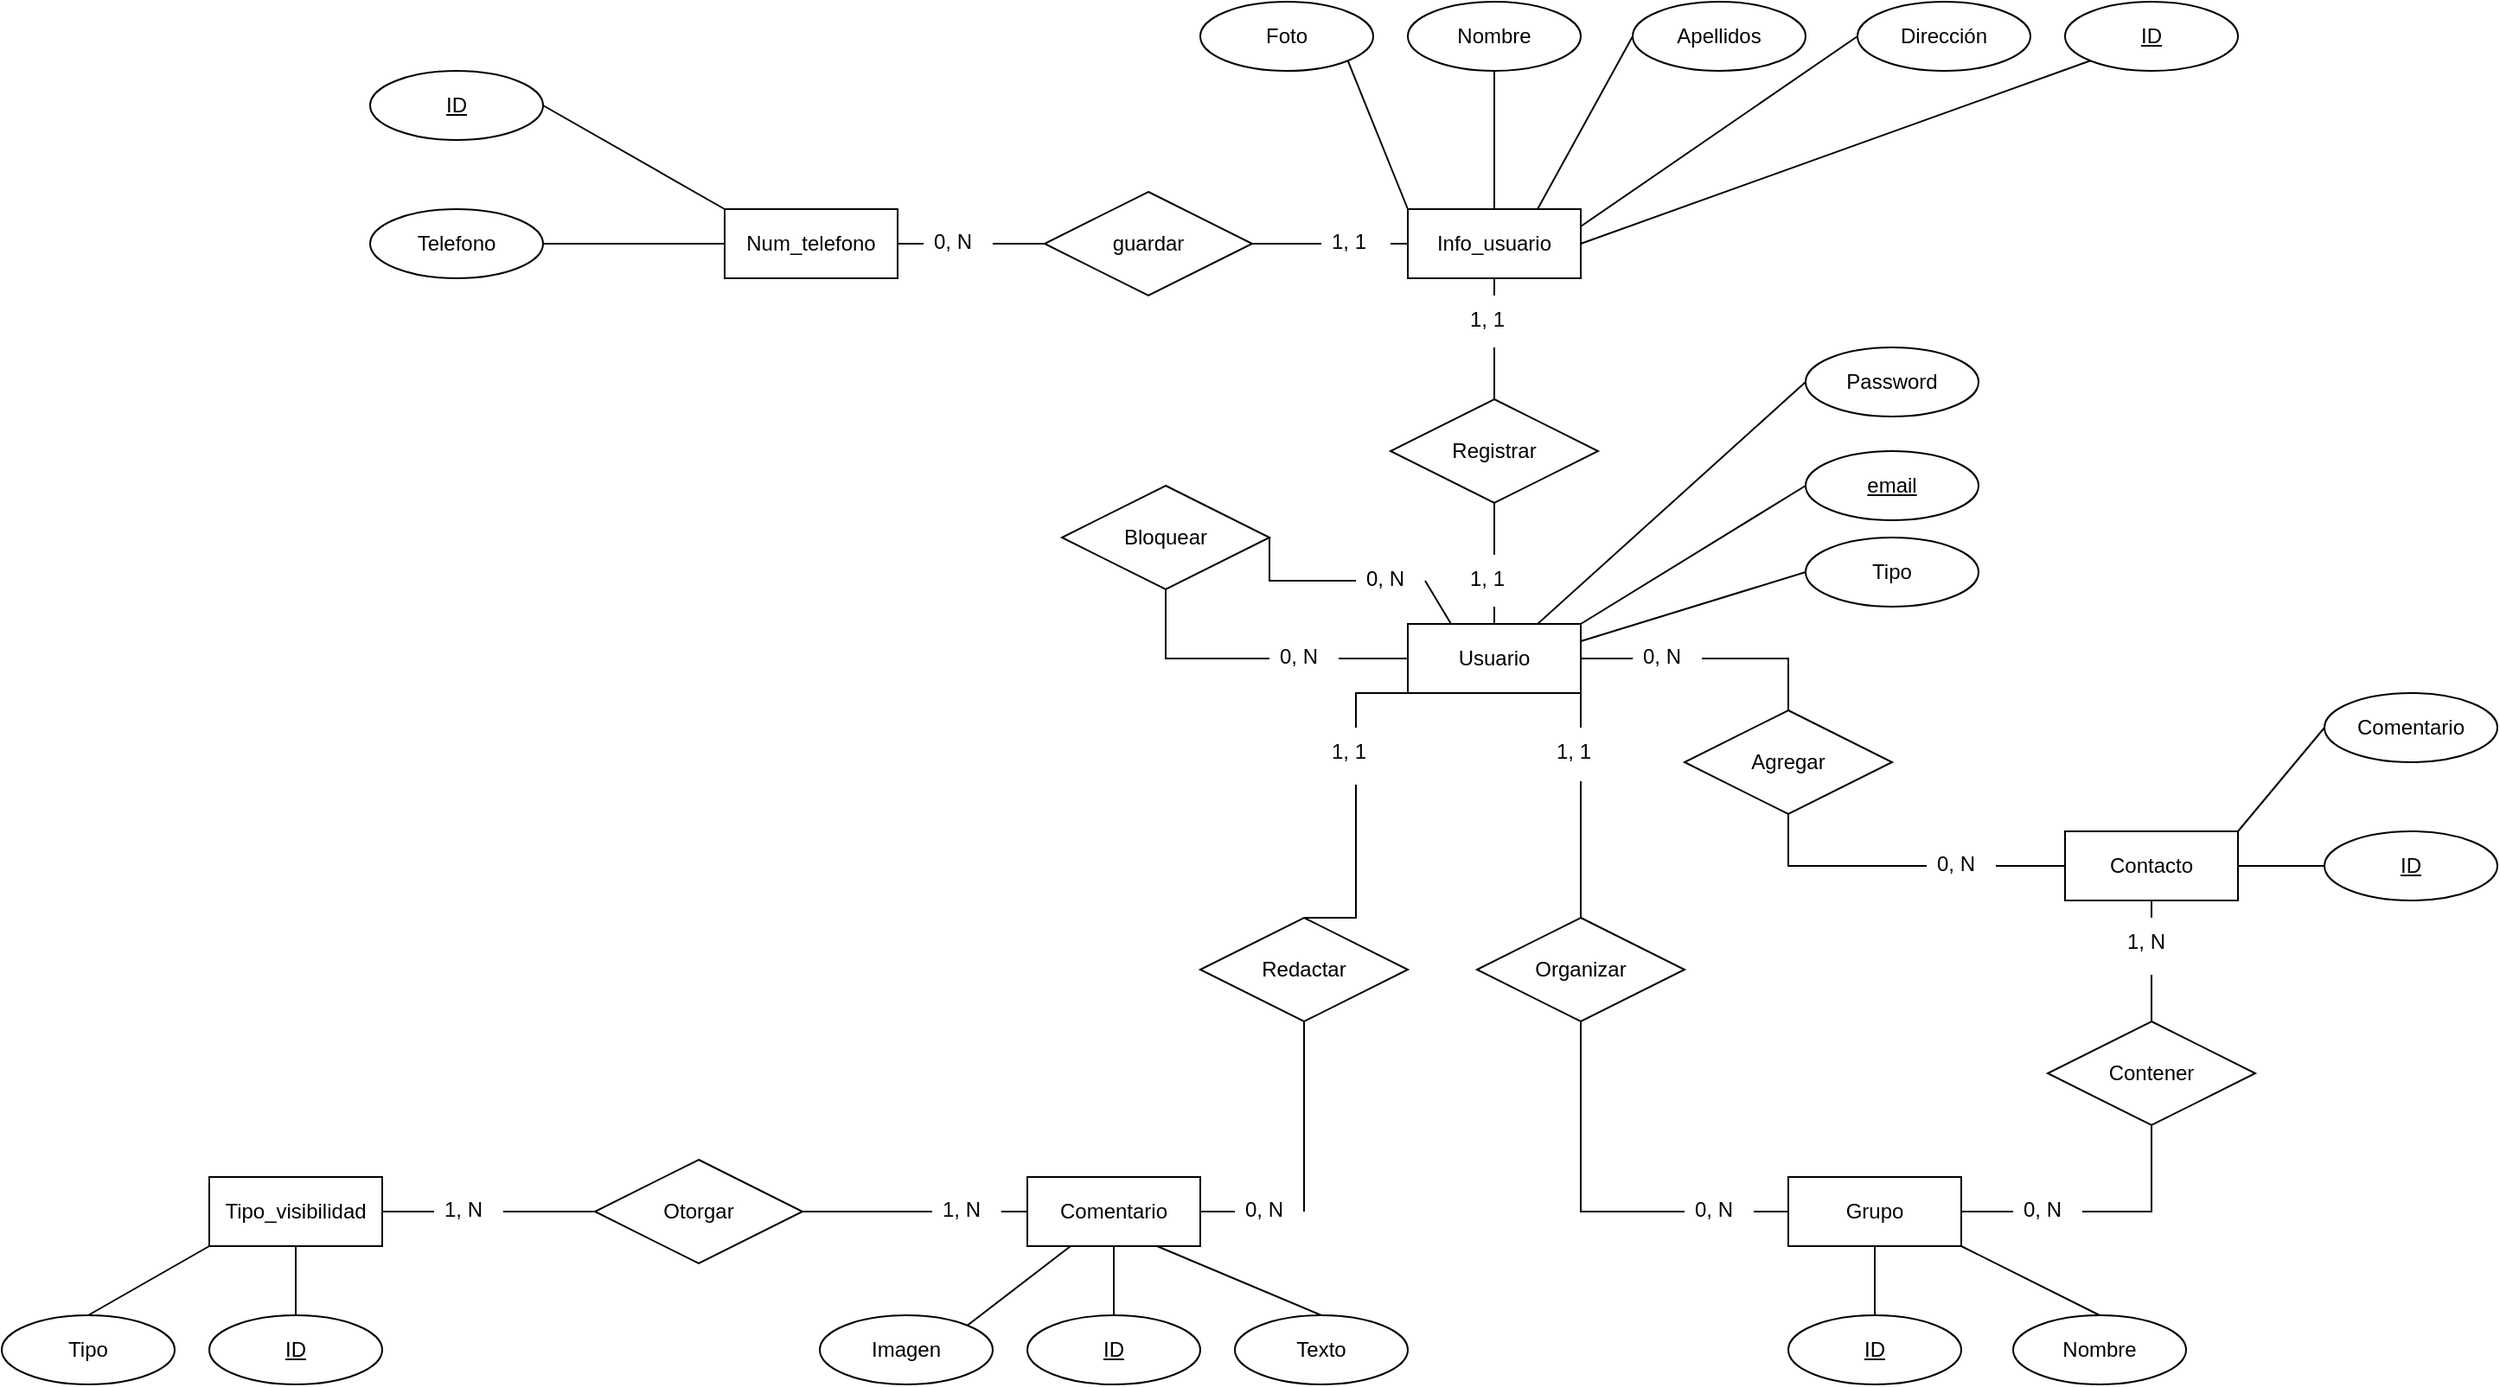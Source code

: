 <mxfile version="22.0.4" type="github">
  <diagram name="Página-1" id="-9C3jIrHVIkXwPgJliVP">
    <mxGraphModel dx="2261" dy="1951" grid="1" gridSize="10" guides="1" tooltips="1" connect="1" arrows="1" fold="1" page="1" pageScale="1" pageWidth="827" pageHeight="1169" math="0" shadow="0">
      <root>
        <mxCell id="0" />
        <mxCell id="1" parent="0" />
        <mxCell id="gNRQX5EENr9k3Pw9cmkN-1" value="Usuario" style="whiteSpace=wrap;html=1;align=center;" vertex="1" parent="1">
          <mxGeometry x="110" y="120" width="100" height="40" as="geometry" />
        </mxCell>
        <mxCell id="gNRQX5EENr9k3Pw9cmkN-2" value="email" style="ellipse;whiteSpace=wrap;html=1;align=center;fontStyle=4;" vertex="1" parent="1">
          <mxGeometry x="340" y="20" width="100" height="40" as="geometry" />
        </mxCell>
        <mxCell id="gNRQX5EENr9k3Pw9cmkN-3" value="Password" style="ellipse;whiteSpace=wrap;html=1;align=center;" vertex="1" parent="1">
          <mxGeometry x="340" y="-40" width="100" height="40" as="geometry" />
        </mxCell>
        <mxCell id="gNRQX5EENr9k3Pw9cmkN-4" value="Nombre" style="ellipse;whiteSpace=wrap;html=1;align=center;" vertex="1" parent="1">
          <mxGeometry x="110" y="-240" width="100" height="40" as="geometry" />
        </mxCell>
        <mxCell id="gNRQX5EENr9k3Pw9cmkN-5" value="Apellidos" style="ellipse;whiteSpace=wrap;html=1;align=center;" vertex="1" parent="1">
          <mxGeometry x="240" y="-240" width="100" height="40" as="geometry" />
        </mxCell>
        <mxCell id="gNRQX5EENr9k3Pw9cmkN-6" value="Dirección" style="ellipse;whiteSpace=wrap;html=1;align=center;" vertex="1" parent="1">
          <mxGeometry x="370" y="-240" width="100" height="40" as="geometry" />
        </mxCell>
        <mxCell id="gNRQX5EENr9k3Pw9cmkN-7" value="Telefono" style="ellipse;whiteSpace=wrap;html=1;align=center;" vertex="1" parent="1">
          <mxGeometry x="-490" y="-120" width="100" height="40" as="geometry" />
        </mxCell>
        <mxCell id="gNRQX5EENr9k3Pw9cmkN-8" value="Foto" style="ellipse;whiteSpace=wrap;html=1;align=center;" vertex="1" parent="1">
          <mxGeometry x="-10" y="-240" width="100" height="40" as="geometry" />
        </mxCell>
        <mxCell id="gNRQX5EENr9k3Pw9cmkN-9" value="Tipo" style="ellipse;whiteSpace=wrap;html=1;align=center;" vertex="1" parent="1">
          <mxGeometry x="340" y="70" width="100" height="40" as="geometry" />
        </mxCell>
        <mxCell id="gNRQX5EENr9k3Pw9cmkN-10" value="Contacto" style="whiteSpace=wrap;html=1;align=center;" vertex="1" parent="1">
          <mxGeometry x="490" y="240" width="100" height="40" as="geometry" />
        </mxCell>
        <mxCell id="gNRQX5EENr9k3Pw9cmkN-11" value="ID" style="ellipse;whiteSpace=wrap;html=1;align=center;fontStyle=4;" vertex="1" parent="1">
          <mxGeometry x="640" y="240" width="100" height="40" as="geometry" />
        </mxCell>
        <mxCell id="gNRQX5EENr9k3Pw9cmkN-12" value="Comentario" style="ellipse;whiteSpace=wrap;html=1;align=center;" vertex="1" parent="1">
          <mxGeometry x="640" y="160" width="100" height="40" as="geometry" />
        </mxCell>
        <mxCell id="gNRQX5EENr9k3Pw9cmkN-13" value="Grupo" style="whiteSpace=wrap;html=1;align=center;" vertex="1" parent="1">
          <mxGeometry x="330" y="440" width="100" height="40" as="geometry" />
        </mxCell>
        <mxCell id="gNRQX5EENr9k3Pw9cmkN-14" value="ID" style="ellipse;whiteSpace=wrap;html=1;align=center;fontStyle=4;" vertex="1" parent="1">
          <mxGeometry x="330" y="520" width="100" height="40" as="geometry" />
        </mxCell>
        <mxCell id="gNRQX5EENr9k3Pw9cmkN-15" value="Nombre" style="ellipse;whiteSpace=wrap;html=1;align=center;" vertex="1" parent="1">
          <mxGeometry x="460" y="520" width="100" height="40" as="geometry" />
        </mxCell>
        <mxCell id="gNRQX5EENr9k3Pw9cmkN-16" value="Organizar" style="shape=rhombus;perimeter=rhombusPerimeter;whiteSpace=wrap;html=1;align=center;" vertex="1" parent="1">
          <mxGeometry x="150" y="290" width="120" height="60" as="geometry" />
        </mxCell>
        <mxCell id="gNRQX5EENr9k3Pw9cmkN-17" value="0, N" style="text;strokeColor=none;fillColor=none;spacingLeft=4;spacingRight=4;overflow=hidden;rotatable=0;points=[[0,0.5],[1,0.5]];portConstraint=eastwest;fontSize=12;whiteSpace=wrap;html=1;" vertex="1" parent="1">
          <mxGeometry x="270" y="445" width="40" height="30" as="geometry" />
        </mxCell>
        <mxCell id="gNRQX5EENr9k3Pw9cmkN-18" value="1, 1" style="text;strokeColor=none;fillColor=none;spacingLeft=4;spacingRight=4;overflow=hidden;rotatable=0;points=[[0,0.5],[1,0.5]];portConstraint=eastwest;fontSize=12;whiteSpace=wrap;html=1;" vertex="1" parent="1">
          <mxGeometry x="190" y="180" width="40" height="30" as="geometry" />
        </mxCell>
        <mxCell id="gNRQX5EENr9k3Pw9cmkN-19" value="" style="endArrow=none;html=1;rounded=0;exitX=0;exitY=0.5;exitDx=0;exitDy=0;entryX=1;entryY=0.5;entryDx=0;entryDy=0;" edge="1" parent="1" source="gNRQX5EENr9k3Pw9cmkN-13" target="gNRQX5EENr9k3Pw9cmkN-17">
          <mxGeometry relative="1" as="geometry">
            <mxPoint x="330" y="400" as="sourcePoint" />
            <mxPoint x="490" y="400" as="targetPoint" />
          </mxGeometry>
        </mxCell>
        <mxCell id="gNRQX5EENr9k3Pw9cmkN-20" value="" style="endArrow=none;html=1;rounded=0;exitX=0.5;exitY=1;exitDx=0;exitDy=0;entryX=0;entryY=0.5;entryDx=0;entryDy=0;" edge="1" parent="1" source="gNRQX5EENr9k3Pw9cmkN-16" target="gNRQX5EENr9k3Pw9cmkN-17">
          <mxGeometry relative="1" as="geometry">
            <mxPoint x="390" y="470" as="sourcePoint" />
            <mxPoint x="290" y="460" as="targetPoint" />
            <Array as="points">
              <mxPoint x="210" y="460" />
            </Array>
          </mxGeometry>
        </mxCell>
        <mxCell id="gNRQX5EENr9k3Pw9cmkN-21" value="" style="endArrow=none;html=1;rounded=0;exitX=1;exitY=1;exitDx=0;exitDy=0;entryX=0.5;entryY=0;entryDx=0;entryDy=0;entryPerimeter=0;" edge="1" parent="1" source="gNRQX5EENr9k3Pw9cmkN-1" target="gNRQX5EENr9k3Pw9cmkN-18">
          <mxGeometry relative="1" as="geometry">
            <mxPoint x="190" y="160" as="sourcePoint" />
            <mxPoint x="520" y="400" as="targetPoint" />
          </mxGeometry>
        </mxCell>
        <mxCell id="gNRQX5EENr9k3Pw9cmkN-22" value="" style="endArrow=none;html=1;rounded=0;exitX=0.5;exitY=1.033;exitDx=0;exitDy=0;entryX=0.5;entryY=0;entryDx=0;entryDy=0;exitPerimeter=0;fontStyle=1" edge="1" parent="1" source="gNRQX5EENr9k3Pw9cmkN-18" target="gNRQX5EENr9k3Pw9cmkN-16">
          <mxGeometry relative="1" as="geometry">
            <mxPoint x="390" y="470" as="sourcePoint" />
            <mxPoint x="340" y="470" as="targetPoint" />
          </mxGeometry>
        </mxCell>
        <mxCell id="gNRQX5EENr9k3Pw9cmkN-23" value="Agregar" style="shape=rhombus;perimeter=rhombusPerimeter;whiteSpace=wrap;html=1;align=center;" vertex="1" parent="1">
          <mxGeometry x="270" y="170" width="120" height="60" as="geometry" />
        </mxCell>
        <mxCell id="gNRQX5EENr9k3Pw9cmkN-24" value="Comentario" style="whiteSpace=wrap;html=1;align=center;" vertex="1" parent="1">
          <mxGeometry x="-110" y="440" width="100" height="40" as="geometry" />
        </mxCell>
        <mxCell id="gNRQX5EENr9k3Pw9cmkN-25" value="Redactar" style="shape=rhombus;perimeter=rhombusPerimeter;whiteSpace=wrap;html=1;align=center;" vertex="1" parent="1">
          <mxGeometry x="-10" y="290" width="120" height="60" as="geometry" />
        </mxCell>
        <mxCell id="gNRQX5EENr9k3Pw9cmkN-26" value="1, 1" style="text;strokeColor=none;fillColor=none;spacingLeft=4;spacingRight=4;overflow=hidden;rotatable=0;points=[[0,0.5],[1,0.5]];portConstraint=eastwest;fontSize=12;whiteSpace=wrap;html=1;" vertex="1" parent="1">
          <mxGeometry x="60" y="180" width="40" height="30" as="geometry" />
        </mxCell>
        <mxCell id="gNRQX5EENr9k3Pw9cmkN-27" value="0, N" style="text;strokeColor=none;fillColor=none;spacingLeft=4;spacingRight=4;overflow=hidden;rotatable=0;points=[[0,0.5],[1,0.5]];portConstraint=eastwest;fontSize=12;whiteSpace=wrap;html=1;" vertex="1" parent="1">
          <mxGeometry x="10" y="445" width="40" height="30" as="geometry" />
        </mxCell>
        <mxCell id="gNRQX5EENr9k3Pw9cmkN-28" value="" style="endArrow=none;html=1;rounded=0;exitX=1;exitY=0.5;exitDx=0;exitDy=0;entryX=0;entryY=0.5;entryDx=0;entryDy=0;" edge="1" parent="1" source="gNRQX5EENr9k3Pw9cmkN-24" target="gNRQX5EENr9k3Pw9cmkN-27">
          <mxGeometry relative="1" as="geometry">
            <mxPoint x="330" y="400" as="sourcePoint" />
            <mxPoint x="490" y="400" as="targetPoint" />
          </mxGeometry>
        </mxCell>
        <mxCell id="gNRQX5EENr9k3Pw9cmkN-29" value="" style="endArrow=none;html=1;rounded=0;exitX=0.5;exitY=1;exitDx=0;exitDy=0;entryX=1;entryY=0.5;entryDx=0;entryDy=0;" edge="1" parent="1" source="gNRQX5EENr9k3Pw9cmkN-25" target="gNRQX5EENr9k3Pw9cmkN-27">
          <mxGeometry relative="1" as="geometry">
            <mxPoint x="330" y="400" as="sourcePoint" />
            <mxPoint x="490" y="400" as="targetPoint" />
          </mxGeometry>
        </mxCell>
        <mxCell id="gNRQX5EENr9k3Pw9cmkN-30" value="" style="endArrow=none;html=1;rounded=0;exitX=0.5;exitY=0;exitDx=0;exitDy=0;entryX=0.5;entryY=1.1;entryDx=0;entryDy=0;entryPerimeter=0;" edge="1" parent="1" source="gNRQX5EENr9k3Pw9cmkN-25" target="gNRQX5EENr9k3Pw9cmkN-26">
          <mxGeometry relative="1" as="geometry">
            <mxPoint x="330" y="400" as="sourcePoint" />
            <mxPoint x="490" y="400" as="targetPoint" />
            <Array as="points">
              <mxPoint x="80" y="290" />
            </Array>
          </mxGeometry>
        </mxCell>
        <mxCell id="gNRQX5EENr9k3Pw9cmkN-31" value="" style="endArrow=none;html=1;rounded=0;exitX=0;exitY=1;exitDx=0;exitDy=0;entryX=0.5;entryY=0;entryDx=0;entryDy=0;entryPerimeter=0;" edge="1" parent="1" source="gNRQX5EENr9k3Pw9cmkN-1" target="gNRQX5EENr9k3Pw9cmkN-26">
          <mxGeometry relative="1" as="geometry">
            <mxPoint x="330" y="400" as="sourcePoint" />
            <mxPoint x="490" y="400" as="targetPoint" />
            <Array as="points">
              <mxPoint x="80" y="160" />
            </Array>
          </mxGeometry>
        </mxCell>
        <mxCell id="gNRQX5EENr9k3Pw9cmkN-32" value="Bloquear" style="shape=rhombus;perimeter=rhombusPerimeter;whiteSpace=wrap;html=1;align=center;" vertex="1" parent="1">
          <mxGeometry x="-90" y="40" width="120" height="60" as="geometry" />
        </mxCell>
        <mxCell id="gNRQX5EENr9k3Pw9cmkN-33" value="0, N" style="text;strokeColor=none;fillColor=none;spacingLeft=4;spacingRight=4;overflow=hidden;rotatable=0;points=[[0,0.5],[1,0.5]];portConstraint=eastwest;fontSize=12;whiteSpace=wrap;html=1;" vertex="1" parent="1">
          <mxGeometry x="30" y="125" width="40" height="30" as="geometry" />
        </mxCell>
        <mxCell id="gNRQX5EENr9k3Pw9cmkN-34" value="" style="endArrow=none;html=1;rounded=0;exitX=0;exitY=0.5;exitDx=0;exitDy=0;entryX=1;entryY=0.5;entryDx=0;entryDy=0;" edge="1" parent="1" source="gNRQX5EENr9k3Pw9cmkN-1" target="gNRQX5EENr9k3Pw9cmkN-33">
          <mxGeometry relative="1" as="geometry">
            <mxPoint x="220" y="221" as="sourcePoint" />
            <mxPoint x="220" y="300" as="targetPoint" />
          </mxGeometry>
        </mxCell>
        <mxCell id="gNRQX5EENr9k3Pw9cmkN-35" value="" style="endArrow=none;html=1;rounded=0;exitX=0;exitY=0.5;exitDx=0;exitDy=0;entryX=0.5;entryY=1;entryDx=0;entryDy=0;" edge="1" parent="1" source="gNRQX5EENr9k3Pw9cmkN-33" target="gNRQX5EENr9k3Pw9cmkN-32">
          <mxGeometry relative="1" as="geometry">
            <mxPoint x="330" y="400" as="sourcePoint" />
            <mxPoint x="490" y="400" as="targetPoint" />
            <Array as="points">
              <mxPoint x="-30" y="140" />
            </Array>
          </mxGeometry>
        </mxCell>
        <mxCell id="gNRQX5EENr9k3Pw9cmkN-36" value="0, N" style="text;strokeColor=none;fillColor=none;spacingLeft=4;spacingRight=4;overflow=hidden;rotatable=0;points=[[0,0.5],[1,0.5]];portConstraint=eastwest;fontSize=12;whiteSpace=wrap;html=1;" vertex="1" parent="1">
          <mxGeometry x="410" y="245" width="40" height="30" as="geometry" />
        </mxCell>
        <mxCell id="gNRQX5EENr9k3Pw9cmkN-37" value="0, N" style="text;strokeColor=none;fillColor=none;spacingLeft=4;spacingRight=4;overflow=hidden;rotatable=0;points=[[0,0.5],[1,0.5]];portConstraint=eastwest;fontSize=12;whiteSpace=wrap;html=1;" vertex="1" parent="1">
          <mxGeometry x="240" y="125" width="40" height="30" as="geometry" />
        </mxCell>
        <mxCell id="gNRQX5EENr9k3Pw9cmkN-38" value="" style="endArrow=none;html=1;rounded=0;exitX=0.5;exitY=1;exitDx=0;exitDy=0;entryX=0;entryY=0.5;entryDx=0;entryDy=0;" edge="1" parent="1" source="gNRQX5EENr9k3Pw9cmkN-23" target="gNRQX5EENr9k3Pw9cmkN-36">
          <mxGeometry relative="1" as="geometry">
            <mxPoint x="330" y="400" as="sourcePoint" />
            <mxPoint x="490" y="400" as="targetPoint" />
            <Array as="points">
              <mxPoint x="330" y="260" />
            </Array>
          </mxGeometry>
        </mxCell>
        <mxCell id="gNRQX5EENr9k3Pw9cmkN-39" value="" style="endArrow=none;html=1;rounded=0;exitX=0;exitY=0.5;exitDx=0;exitDy=0;entryX=1;entryY=0.5;entryDx=0;entryDy=0;fontStyle=1" edge="1" parent="1" source="gNRQX5EENr9k3Pw9cmkN-10" target="gNRQX5EENr9k3Pw9cmkN-36">
          <mxGeometry relative="1" as="geometry">
            <mxPoint x="220" y="221" as="sourcePoint" />
            <mxPoint x="220" y="300" as="targetPoint" />
          </mxGeometry>
        </mxCell>
        <mxCell id="gNRQX5EENr9k3Pw9cmkN-40" value="" style="endArrow=none;html=1;rounded=0;exitX=1;exitY=0.5;exitDx=0;exitDy=0;entryX=0;entryY=0.5;entryDx=0;entryDy=0;fontStyle=1" edge="1" parent="1" source="gNRQX5EENr9k3Pw9cmkN-1" target="gNRQX5EENr9k3Pw9cmkN-37">
          <mxGeometry relative="1" as="geometry">
            <mxPoint x="230" y="231" as="sourcePoint" />
            <mxPoint x="230" y="310" as="targetPoint" />
          </mxGeometry>
        </mxCell>
        <mxCell id="gNRQX5EENr9k3Pw9cmkN-41" value="" style="endArrow=none;html=1;rounded=0;exitX=1;exitY=0.5;exitDx=0;exitDy=0;entryX=0.5;entryY=0;entryDx=0;entryDy=0;fontStyle=1" edge="1" parent="1" source="gNRQX5EENr9k3Pw9cmkN-37" target="gNRQX5EENr9k3Pw9cmkN-23">
          <mxGeometry relative="1" as="geometry">
            <mxPoint x="240" y="241" as="sourcePoint" />
            <mxPoint x="240" y="320" as="targetPoint" />
            <Array as="points">
              <mxPoint x="330" y="140" />
            </Array>
          </mxGeometry>
        </mxCell>
        <mxCell id="gNRQX5EENr9k3Pw9cmkN-42" value="ID" style="ellipse;whiteSpace=wrap;html=1;align=center;fontStyle=4;" vertex="1" parent="1">
          <mxGeometry x="-110" y="520" width="100" height="40" as="geometry" />
        </mxCell>
        <mxCell id="gNRQX5EENr9k3Pw9cmkN-43" value="Imagen" style="ellipse;whiteSpace=wrap;html=1;align=center;" vertex="1" parent="1">
          <mxGeometry x="-230" y="520" width="100" height="40" as="geometry" />
        </mxCell>
        <mxCell id="gNRQX5EENr9k3Pw9cmkN-44" value="Texto" style="ellipse;whiteSpace=wrap;html=1;align=center;" vertex="1" parent="1">
          <mxGeometry x="10" y="520" width="100" height="40" as="geometry" />
        </mxCell>
        <mxCell id="gNRQX5EENr9k3Pw9cmkN-45" value="Tipo_visibilidad" style="whiteSpace=wrap;html=1;align=center;" vertex="1" parent="1">
          <mxGeometry x="-583" y="440" width="100" height="40" as="geometry" />
        </mxCell>
        <mxCell id="gNRQX5EENr9k3Pw9cmkN-46" value="ID" style="ellipse;whiteSpace=wrap;html=1;align=center;fontStyle=4;" vertex="1" parent="1">
          <mxGeometry x="-583" y="520" width="100" height="40" as="geometry" />
        </mxCell>
        <mxCell id="gNRQX5EENr9k3Pw9cmkN-47" value="Tipo" style="ellipse;whiteSpace=wrap;html=1;align=center;" vertex="1" parent="1">
          <mxGeometry x="-703" y="520" width="100" height="40" as="geometry" />
        </mxCell>
        <mxCell id="gNRQX5EENr9k3Pw9cmkN-48" value="Otorgar" style="shape=rhombus;perimeter=rhombusPerimeter;whiteSpace=wrap;html=1;align=center;" vertex="1" parent="1">
          <mxGeometry x="-360" y="430" width="120" height="60" as="geometry" />
        </mxCell>
        <mxCell id="gNRQX5EENr9k3Pw9cmkN-49" value="1, N" style="text;strokeColor=none;fillColor=none;spacingLeft=4;spacingRight=4;overflow=hidden;rotatable=0;points=[[0,0.5],[1,0.5]];portConstraint=eastwest;fontSize=12;whiteSpace=wrap;html=1;" vertex="1" parent="1">
          <mxGeometry x="-453" y="445" width="40" height="30" as="geometry" />
        </mxCell>
        <mxCell id="gNRQX5EENr9k3Pw9cmkN-50" value="1, N" style="text;strokeColor=none;fillColor=none;spacingLeft=4;spacingRight=4;overflow=hidden;rotatable=0;points=[[0,0.5],[1,0.5]];portConstraint=eastwest;fontSize=12;whiteSpace=wrap;html=1;" vertex="1" parent="1">
          <mxGeometry x="-165" y="445" width="40" height="30" as="geometry" />
        </mxCell>
        <mxCell id="gNRQX5EENr9k3Pw9cmkN-51" value="" style="endArrow=none;html=1;rounded=0;exitX=1;exitY=0.5;exitDx=0;exitDy=0;entryX=0;entryY=0.5;entryDx=0;entryDy=0;" edge="1" parent="1" source="gNRQX5EENr9k3Pw9cmkN-45" target="gNRQX5EENr9k3Pw9cmkN-49">
          <mxGeometry relative="1" as="geometry">
            <mxPoint x="-60" y="400" as="sourcePoint" />
            <mxPoint x="-460" y="490" as="targetPoint" />
          </mxGeometry>
        </mxCell>
        <mxCell id="gNRQX5EENr9k3Pw9cmkN-52" value="" style="endArrow=none;html=1;rounded=0;exitX=0;exitY=0.5;exitDx=0;exitDy=0;entryX=1;entryY=0.5;entryDx=0;entryDy=0;" edge="1" parent="1" source="gNRQX5EENr9k3Pw9cmkN-48" target="gNRQX5EENr9k3Pw9cmkN-49">
          <mxGeometry relative="1" as="geometry">
            <mxPoint x="60" y="360" as="sourcePoint" />
            <mxPoint x="60" y="470" as="targetPoint" />
          </mxGeometry>
        </mxCell>
        <mxCell id="gNRQX5EENr9k3Pw9cmkN-53" value="" style="endArrow=none;html=1;rounded=0;exitX=0;exitY=0.5;exitDx=0;exitDy=0;entryX=1;entryY=0.5;entryDx=0;entryDy=0;" edge="1" parent="1" source="gNRQX5EENr9k3Pw9cmkN-50" target="gNRQX5EENr9k3Pw9cmkN-48">
          <mxGeometry relative="1" as="geometry">
            <mxPoint x="70" y="370" as="sourcePoint" />
            <mxPoint x="70" y="480" as="targetPoint" />
          </mxGeometry>
        </mxCell>
        <mxCell id="gNRQX5EENr9k3Pw9cmkN-54" value="" style="endArrow=none;html=1;rounded=0;exitX=1;exitY=0.5;exitDx=0;exitDy=0;entryX=0;entryY=0.5;entryDx=0;entryDy=0;" edge="1" parent="1" source="gNRQX5EENr9k3Pw9cmkN-50" target="gNRQX5EENr9k3Pw9cmkN-24">
          <mxGeometry relative="1" as="geometry">
            <mxPoint x="80" y="380" as="sourcePoint" />
            <mxPoint x="80" y="490" as="targetPoint" />
          </mxGeometry>
        </mxCell>
        <mxCell id="gNRQX5EENr9k3Pw9cmkN-55" value="Contener" style="shape=rhombus;perimeter=rhombusPerimeter;whiteSpace=wrap;html=1;align=center;" vertex="1" parent="1">
          <mxGeometry x="480" y="350" width="120" height="60" as="geometry" />
        </mxCell>
        <mxCell id="gNRQX5EENr9k3Pw9cmkN-56" value="1, N" style="text;strokeColor=none;fillColor=none;spacingLeft=4;spacingRight=4;overflow=hidden;rotatable=0;points=[[0,0.5],[1,0.5]];portConstraint=eastwest;fontSize=12;whiteSpace=wrap;html=1;" vertex="1" parent="1">
          <mxGeometry x="520" y="290" width="40" height="30" as="geometry" />
        </mxCell>
        <mxCell id="gNRQX5EENr9k3Pw9cmkN-57" value="0, N" style="text;strokeColor=none;fillColor=none;spacingLeft=4;spacingRight=4;overflow=hidden;rotatable=0;points=[[0,0.5],[1,0.5]];portConstraint=eastwest;fontSize=12;whiteSpace=wrap;html=1;" vertex="1" parent="1">
          <mxGeometry x="460" y="445" width="40" height="30" as="geometry" />
        </mxCell>
        <mxCell id="gNRQX5EENr9k3Pw9cmkN-58" value="" style="endArrow=none;html=1;rounded=0;exitX=1;exitY=0.5;exitDx=0;exitDy=0;entryX=0;entryY=0.5;entryDx=0;entryDy=0;" edge="1" parent="1" source="gNRQX5EENr9k3Pw9cmkN-13" target="gNRQX5EENr9k3Pw9cmkN-57">
          <mxGeometry relative="1" as="geometry">
            <mxPoint x="100" y="400" as="sourcePoint" />
            <mxPoint x="260" y="400" as="targetPoint" />
          </mxGeometry>
        </mxCell>
        <mxCell id="gNRQX5EENr9k3Pw9cmkN-59" value="" style="endArrow=none;html=1;rounded=0;exitX=0.5;exitY=1;exitDx=0;exitDy=0;entryX=1;entryY=0.5;entryDx=0;entryDy=0;fontStyle=1" edge="1" parent="1" source="gNRQX5EENr9k3Pw9cmkN-55" target="gNRQX5EENr9k3Pw9cmkN-57">
          <mxGeometry relative="1" as="geometry">
            <mxPoint x="220" y="221" as="sourcePoint" />
            <mxPoint x="220" y="300" as="targetPoint" />
            <Array as="points">
              <mxPoint x="540" y="460" />
            </Array>
          </mxGeometry>
        </mxCell>
        <mxCell id="gNRQX5EENr9k3Pw9cmkN-60" value="" style="endArrow=none;html=1;rounded=0;exitX=0.5;exitY=0;exitDx=0;exitDy=0;fontStyle=1;entryX=0.5;entryY=1.1;entryDx=0;entryDy=0;entryPerimeter=0;" edge="1" parent="1" source="gNRQX5EENr9k3Pw9cmkN-55" target="gNRQX5EENr9k3Pw9cmkN-56">
          <mxGeometry relative="1" as="geometry">
            <mxPoint x="230" y="231" as="sourcePoint" />
            <mxPoint x="520" y="330" as="targetPoint" />
          </mxGeometry>
        </mxCell>
        <mxCell id="gNRQX5EENr9k3Pw9cmkN-61" value="" style="endArrow=none;html=1;rounded=0;exitX=0.5;exitY=0;exitDx=0;exitDy=0;fontStyle=1;entryX=0.5;entryY=1;entryDx=0;entryDy=0;exitPerimeter=0;" edge="1" parent="1" source="gNRQX5EENr9k3Pw9cmkN-56" target="gNRQX5EENr9k3Pw9cmkN-10">
          <mxGeometry relative="1" as="geometry">
            <mxPoint x="550" y="360" as="sourcePoint" />
            <mxPoint x="550" y="333" as="targetPoint" />
          </mxGeometry>
        </mxCell>
        <mxCell id="gNRQX5EENr9k3Pw9cmkN-62" value="" style="endArrow=none;html=1;rounded=0;exitX=0.5;exitY=0;exitDx=0;exitDy=0;entryX=0;entryY=1;entryDx=0;entryDy=0;fontStyle=1" edge="1" parent="1" source="gNRQX5EENr9k3Pw9cmkN-47" target="gNRQX5EENr9k3Pw9cmkN-45">
          <mxGeometry relative="1" as="geometry">
            <mxPoint x="220" y="221" as="sourcePoint" />
            <mxPoint x="220" y="300" as="targetPoint" />
          </mxGeometry>
        </mxCell>
        <mxCell id="gNRQX5EENr9k3Pw9cmkN-63" value="" style="endArrow=none;html=1;rounded=0;exitX=0.5;exitY=0;exitDx=0;exitDy=0;entryX=0.5;entryY=1;entryDx=0;entryDy=0;fontStyle=1" edge="1" parent="1" source="gNRQX5EENr9k3Pw9cmkN-46" target="gNRQX5EENr9k3Pw9cmkN-45">
          <mxGeometry relative="1" as="geometry">
            <mxPoint x="230" y="231" as="sourcePoint" />
            <mxPoint x="230" y="310" as="targetPoint" />
          </mxGeometry>
        </mxCell>
        <mxCell id="gNRQX5EENr9k3Pw9cmkN-64" value="" style="endArrow=none;html=1;rounded=0;exitX=1;exitY=0;exitDx=0;exitDy=0;entryX=0.25;entryY=1;entryDx=0;entryDy=0;fontStyle=1" edge="1" parent="1" source="gNRQX5EENr9k3Pw9cmkN-43" target="gNRQX5EENr9k3Pw9cmkN-24">
          <mxGeometry relative="1" as="geometry">
            <mxPoint x="240" y="241" as="sourcePoint" />
            <mxPoint x="240" y="320" as="targetPoint" />
          </mxGeometry>
        </mxCell>
        <mxCell id="gNRQX5EENr9k3Pw9cmkN-65" value="" style="endArrow=none;html=1;rounded=0;exitX=0.5;exitY=0;exitDx=0;exitDy=0;entryX=0.5;entryY=1;entryDx=0;entryDy=0;fontStyle=1" edge="1" parent="1" source="gNRQX5EENr9k3Pw9cmkN-42" target="gNRQX5EENr9k3Pw9cmkN-24">
          <mxGeometry relative="1" as="geometry">
            <mxPoint x="250" y="251" as="sourcePoint" />
            <mxPoint x="250" y="330" as="targetPoint" />
          </mxGeometry>
        </mxCell>
        <mxCell id="gNRQX5EENr9k3Pw9cmkN-66" value="" style="endArrow=none;html=1;rounded=0;exitX=0.5;exitY=0;exitDx=0;exitDy=0;entryX=0.75;entryY=1;entryDx=0;entryDy=0;fontStyle=1" edge="1" parent="1" source="gNRQX5EENr9k3Pw9cmkN-44" target="gNRQX5EENr9k3Pw9cmkN-24">
          <mxGeometry relative="1" as="geometry">
            <mxPoint x="260" y="261" as="sourcePoint" />
            <mxPoint x="260" y="340" as="targetPoint" />
          </mxGeometry>
        </mxCell>
        <mxCell id="gNRQX5EENr9k3Pw9cmkN-67" value="" style="endArrow=none;html=1;rounded=0;exitX=0.5;exitY=0;exitDx=0;exitDy=0;entryX=0.5;entryY=1;entryDx=0;entryDy=0;fontStyle=1" edge="1" parent="1" source="gNRQX5EENr9k3Pw9cmkN-14" target="gNRQX5EENr9k3Pw9cmkN-13">
          <mxGeometry relative="1" as="geometry">
            <mxPoint x="280" y="281" as="sourcePoint" />
            <mxPoint x="280" y="360" as="targetPoint" />
          </mxGeometry>
        </mxCell>
        <mxCell id="gNRQX5EENr9k3Pw9cmkN-68" value="" style="endArrow=none;html=1;rounded=0;exitX=0.5;exitY=0;exitDx=0;exitDy=0;entryX=1;entryY=1;entryDx=0;entryDy=0;fontStyle=1" edge="1" parent="1" source="gNRQX5EENr9k3Pw9cmkN-15" target="gNRQX5EENr9k3Pw9cmkN-13">
          <mxGeometry relative="1" as="geometry">
            <mxPoint x="290" y="291" as="sourcePoint" />
            <mxPoint x="290" y="370" as="targetPoint" />
          </mxGeometry>
        </mxCell>
        <mxCell id="gNRQX5EENr9k3Pw9cmkN-69" value="" style="endArrow=none;html=1;rounded=0;exitX=0;exitY=0.5;exitDx=0;exitDy=0;entryX=1;entryY=0;entryDx=0;entryDy=0;fontStyle=1" edge="1" parent="1" source="gNRQX5EENr9k3Pw9cmkN-12" target="gNRQX5EENr9k3Pw9cmkN-10">
          <mxGeometry relative="1" as="geometry">
            <mxPoint x="300" y="301" as="sourcePoint" />
            <mxPoint x="300" y="380" as="targetPoint" />
          </mxGeometry>
        </mxCell>
        <mxCell id="gNRQX5EENr9k3Pw9cmkN-70" value="" style="endArrow=none;html=1;rounded=0;exitX=0;exitY=0.5;exitDx=0;exitDy=0;entryX=1;entryY=0.5;entryDx=0;entryDy=0;fontStyle=1" edge="1" parent="1" source="gNRQX5EENr9k3Pw9cmkN-11" target="gNRQX5EENr9k3Pw9cmkN-10">
          <mxGeometry relative="1" as="geometry">
            <mxPoint x="310" y="311" as="sourcePoint" />
            <mxPoint x="310" y="390" as="targetPoint" />
          </mxGeometry>
        </mxCell>
        <mxCell id="gNRQX5EENr9k3Pw9cmkN-71" value="Info_usuario" style="whiteSpace=wrap;html=1;align=center;" vertex="1" parent="1">
          <mxGeometry x="110" y="-120" width="100" height="40" as="geometry" />
        </mxCell>
        <mxCell id="gNRQX5EENr9k3Pw9cmkN-72" value="Num_telefono" style="whiteSpace=wrap;html=1;align=center;" vertex="1" parent="1">
          <mxGeometry x="-285" y="-120" width="100" height="40" as="geometry" />
        </mxCell>
        <mxCell id="gNRQX5EENr9k3Pw9cmkN-73" value="ID" style="ellipse;whiteSpace=wrap;html=1;align=center;fontStyle=4;" vertex="1" parent="1">
          <mxGeometry x="-490" y="-200" width="100" height="40" as="geometry" />
        </mxCell>
        <mxCell id="gNRQX5EENr9k3Pw9cmkN-74" value="ID" style="ellipse;whiteSpace=wrap;html=1;align=center;fontStyle=4;" vertex="1" parent="1">
          <mxGeometry x="490" y="-240" width="100" height="40" as="geometry" />
        </mxCell>
        <mxCell id="gNRQX5EENr9k3Pw9cmkN-75" value="guardar" style="shape=rhombus;perimeter=rhombusPerimeter;whiteSpace=wrap;html=1;align=center;" vertex="1" parent="1">
          <mxGeometry x="-100" y="-130" width="120" height="60" as="geometry" />
        </mxCell>
        <mxCell id="gNRQX5EENr9k3Pw9cmkN-76" value="Registrar" style="shape=rhombus;perimeter=rhombusPerimeter;whiteSpace=wrap;html=1;align=center;" vertex="1" parent="1">
          <mxGeometry x="100" y="-10" width="120" height="60" as="geometry" />
        </mxCell>
        <mxCell id="gNRQX5EENr9k3Pw9cmkN-77" value="" style="endArrow=none;html=1;rounded=0;exitX=0.5;exitY=0;exitDx=0;exitDy=0;entryX=0.5;entryY=1;entryDx=0;entryDy=0;" edge="1" parent="1" source="gNRQX5EENr9k3Pw9cmkN-95" target="gNRQX5EENr9k3Pw9cmkN-76">
          <mxGeometry relative="1" as="geometry">
            <mxPoint x="20" y="100" as="sourcePoint" />
            <mxPoint x="180" y="100" as="targetPoint" />
          </mxGeometry>
        </mxCell>
        <mxCell id="gNRQX5EENr9k3Pw9cmkN-78" value="0, N" style="text;strokeColor=none;fillColor=none;spacingLeft=4;spacingRight=4;overflow=hidden;rotatable=0;points=[[0,0.5],[1,0.5]];portConstraint=eastwest;fontSize=12;whiteSpace=wrap;html=1;" vertex="1" parent="1">
          <mxGeometry x="80" y="80" width="40" height="30" as="geometry" />
        </mxCell>
        <mxCell id="gNRQX5EENr9k3Pw9cmkN-79" value="" style="endArrow=none;html=1;rounded=0;exitX=0;exitY=0.5;exitDx=0;exitDy=0;entryX=1;entryY=0.5;entryDx=0;entryDy=0;" edge="1" parent="1" source="gNRQX5EENr9k3Pw9cmkN-78" target="gNRQX5EENr9k3Pw9cmkN-32">
          <mxGeometry relative="1" as="geometry">
            <mxPoint x="120" y="150" as="sourcePoint" />
            <mxPoint x="80" y="150" as="targetPoint" />
            <Array as="points">
              <mxPoint x="30" y="95" />
            </Array>
          </mxGeometry>
        </mxCell>
        <mxCell id="gNRQX5EENr9k3Pw9cmkN-80" value="" style="endArrow=none;html=1;rounded=0;exitX=0.25;exitY=0;exitDx=0;exitDy=0;entryX=1;entryY=0.5;entryDx=0;entryDy=0;" edge="1" parent="1" source="gNRQX5EENr9k3Pw9cmkN-1" target="gNRQX5EENr9k3Pw9cmkN-78">
          <mxGeometry relative="1" as="geometry">
            <mxPoint x="130" y="160" as="sourcePoint" />
            <mxPoint x="90" y="160" as="targetPoint" />
            <Array as="points" />
          </mxGeometry>
        </mxCell>
        <mxCell id="gNRQX5EENr9k3Pw9cmkN-81" value="" style="endArrow=none;html=1;rounded=0;entryX=0.5;entryY=1;entryDx=0;entryDy=0;exitX=0.5;exitY=0;exitDx=0;exitDy=0;" edge="1" parent="1" source="gNRQX5EENr9k3Pw9cmkN-97" target="gNRQX5EENr9k3Pw9cmkN-71">
          <mxGeometry relative="1" as="geometry">
            <mxPoint x="210" y="-20" as="sourcePoint" />
            <mxPoint x="170" y="60" as="targetPoint" />
          </mxGeometry>
        </mxCell>
        <mxCell id="gNRQX5EENr9k3Pw9cmkN-82" value="" style="endArrow=none;html=1;rounded=0;entryX=1;entryY=0.5;entryDx=0;entryDy=0;exitX=0;exitY=0.5;exitDx=0;exitDy=0;" edge="1" parent="1" source="gNRQX5EENr9k3Pw9cmkN-99" target="gNRQX5EENr9k3Pw9cmkN-75">
          <mxGeometry relative="1" as="geometry">
            <mxPoint x="170" as="sourcePoint" />
            <mxPoint x="170" y="-70" as="targetPoint" />
          </mxGeometry>
        </mxCell>
        <mxCell id="gNRQX5EENr9k3Pw9cmkN-83" value="" style="endArrow=none;html=1;rounded=0;entryX=1;entryY=0.5;entryDx=0;entryDy=0;exitX=0;exitY=0.5;exitDx=0;exitDy=0;" edge="1" parent="1" source="gNRQX5EENr9k3Pw9cmkN-101" target="gNRQX5EENr9k3Pw9cmkN-72">
          <mxGeometry relative="1" as="geometry">
            <mxPoint x="120" y="-90" as="sourcePoint" />
            <mxPoint x="30" y="-90" as="targetPoint" />
          </mxGeometry>
        </mxCell>
        <mxCell id="gNRQX5EENr9k3Pw9cmkN-84" value="" style="endArrow=none;html=1;rounded=0;entryX=1;entryY=0.5;entryDx=0;entryDy=0;exitX=0;exitY=0;exitDx=0;exitDy=0;" edge="1" parent="1" source="gNRQX5EENr9k3Pw9cmkN-72" target="gNRQX5EENr9k3Pw9cmkN-73">
          <mxGeometry relative="1" as="geometry">
            <mxPoint x="130" y="-80" as="sourcePoint" />
            <mxPoint x="40" y="-80" as="targetPoint" />
          </mxGeometry>
        </mxCell>
        <mxCell id="gNRQX5EENr9k3Pw9cmkN-85" value="" style="endArrow=none;html=1;rounded=0;entryX=1;entryY=0.5;entryDx=0;entryDy=0;exitX=0;exitY=0.5;exitDx=0;exitDy=0;" edge="1" parent="1" source="gNRQX5EENr9k3Pw9cmkN-72" target="gNRQX5EENr9k3Pw9cmkN-7">
          <mxGeometry relative="1" as="geometry">
            <mxPoint x="140" y="-70" as="sourcePoint" />
            <mxPoint x="50" y="-70" as="targetPoint" />
          </mxGeometry>
        </mxCell>
        <mxCell id="gNRQX5EENr9k3Pw9cmkN-86" value="" style="endArrow=none;html=1;rounded=0;entryX=1;entryY=1;entryDx=0;entryDy=0;exitX=0;exitY=0;exitDx=0;exitDy=0;" edge="1" parent="1" source="gNRQX5EENr9k3Pw9cmkN-71" target="gNRQX5EENr9k3Pw9cmkN-8">
          <mxGeometry relative="1" as="geometry">
            <mxPoint x="150" y="-60" as="sourcePoint" />
            <mxPoint x="60" y="-60" as="targetPoint" />
          </mxGeometry>
        </mxCell>
        <mxCell id="gNRQX5EENr9k3Pw9cmkN-87" value="" style="endArrow=none;html=1;rounded=0;entryX=0.5;entryY=1;entryDx=0;entryDy=0;exitX=0.5;exitY=0;exitDx=0;exitDy=0;" edge="1" parent="1" source="gNRQX5EENr9k3Pw9cmkN-71" target="gNRQX5EENr9k3Pw9cmkN-4">
          <mxGeometry relative="1" as="geometry">
            <mxPoint x="160" y="-50" as="sourcePoint" />
            <mxPoint x="70" y="-50" as="targetPoint" />
          </mxGeometry>
        </mxCell>
        <mxCell id="gNRQX5EENr9k3Pw9cmkN-88" value="" style="endArrow=none;html=1;rounded=0;entryX=0;entryY=0.5;entryDx=0;entryDy=0;exitX=0.75;exitY=0;exitDx=0;exitDy=0;" edge="1" parent="1" source="gNRQX5EENr9k3Pw9cmkN-71" target="gNRQX5EENr9k3Pw9cmkN-5">
          <mxGeometry relative="1" as="geometry">
            <mxPoint x="170" y="-40" as="sourcePoint" />
            <mxPoint x="80" y="-40" as="targetPoint" />
          </mxGeometry>
        </mxCell>
        <mxCell id="gNRQX5EENr9k3Pw9cmkN-89" value="" style="endArrow=none;html=1;rounded=0;entryX=0;entryY=0.5;entryDx=0;entryDy=0;exitX=1;exitY=0.25;exitDx=0;exitDy=0;" edge="1" parent="1" source="gNRQX5EENr9k3Pw9cmkN-71" target="gNRQX5EENr9k3Pw9cmkN-6">
          <mxGeometry relative="1" as="geometry">
            <mxPoint x="180" y="-30" as="sourcePoint" />
            <mxPoint x="90" y="-30" as="targetPoint" />
          </mxGeometry>
        </mxCell>
        <mxCell id="gNRQX5EENr9k3Pw9cmkN-90" value="" style="endArrow=none;html=1;rounded=0;entryX=0;entryY=1;entryDx=0;entryDy=0;exitX=1;exitY=0.5;exitDx=0;exitDy=0;" edge="1" parent="1" source="gNRQX5EENr9k3Pw9cmkN-71" target="gNRQX5EENr9k3Pw9cmkN-74">
          <mxGeometry relative="1" as="geometry">
            <mxPoint x="190" y="-20" as="sourcePoint" />
            <mxPoint x="100" y="-20" as="targetPoint" />
          </mxGeometry>
        </mxCell>
        <mxCell id="gNRQX5EENr9k3Pw9cmkN-91" value="" style="endArrow=none;html=1;rounded=0;entryX=0.75;entryY=0;entryDx=0;entryDy=0;exitX=0;exitY=0.5;exitDx=0;exitDy=0;" edge="1" parent="1" source="gNRQX5EENr9k3Pw9cmkN-3" target="gNRQX5EENr9k3Pw9cmkN-1">
          <mxGeometry relative="1" as="geometry">
            <mxPoint x="200" y="-10" as="sourcePoint" />
            <mxPoint x="110" y="-10" as="targetPoint" />
          </mxGeometry>
        </mxCell>
        <mxCell id="gNRQX5EENr9k3Pw9cmkN-92" value="" style="endArrow=none;html=1;rounded=0;entryX=0;entryY=0.5;entryDx=0;entryDy=0;exitX=1;exitY=0;exitDx=0;exitDy=0;" edge="1" parent="1" source="gNRQX5EENr9k3Pw9cmkN-1" target="gNRQX5EENr9k3Pw9cmkN-2">
          <mxGeometry relative="1" as="geometry">
            <mxPoint x="210" as="sourcePoint" />
            <mxPoint x="120" as="targetPoint" />
          </mxGeometry>
        </mxCell>
        <mxCell id="gNRQX5EENr9k3Pw9cmkN-93" value="" style="endArrow=none;html=1;rounded=0;entryX=1;entryY=0.25;entryDx=0;entryDy=0;exitX=0;exitY=0.5;exitDx=0;exitDy=0;" edge="1" parent="1" source="gNRQX5EENr9k3Pw9cmkN-9" target="gNRQX5EENr9k3Pw9cmkN-1">
          <mxGeometry relative="1" as="geometry">
            <mxPoint x="220" y="10" as="sourcePoint" />
            <mxPoint x="130" y="10" as="targetPoint" />
          </mxGeometry>
        </mxCell>
        <mxCell id="gNRQX5EENr9k3Pw9cmkN-94" value="" style="endArrow=none;html=1;rounded=0;exitX=0.5;exitY=0;exitDx=0;exitDy=0;entryX=0.5;entryY=1;entryDx=0;entryDy=0;" edge="1" parent="1" source="gNRQX5EENr9k3Pw9cmkN-1" target="gNRQX5EENr9k3Pw9cmkN-95">
          <mxGeometry relative="1" as="geometry">
            <mxPoint x="160" y="120" as="sourcePoint" />
            <mxPoint x="160" y="50" as="targetPoint" />
          </mxGeometry>
        </mxCell>
        <mxCell id="gNRQX5EENr9k3Pw9cmkN-95" value="1, 1" style="text;strokeColor=none;fillColor=none;spacingLeft=4;spacingRight=4;overflow=hidden;rotatable=0;points=[[0,0.5],[1,0.5]];portConstraint=eastwest;fontSize=12;whiteSpace=wrap;html=1;" vertex="1" parent="1">
          <mxGeometry x="140" y="80" width="40" height="30" as="geometry" />
        </mxCell>
        <mxCell id="gNRQX5EENr9k3Pw9cmkN-96" value="" style="endArrow=none;html=1;rounded=0;entryX=0.5;entryY=1;entryDx=0;entryDy=0;exitX=0.5;exitY=0;exitDx=0;exitDy=0;" edge="1" parent="1" source="gNRQX5EENr9k3Pw9cmkN-76" target="gNRQX5EENr9k3Pw9cmkN-97">
          <mxGeometry relative="1" as="geometry">
            <mxPoint x="160" y="-10" as="sourcePoint" />
            <mxPoint x="160" y="-80" as="targetPoint" />
          </mxGeometry>
        </mxCell>
        <mxCell id="gNRQX5EENr9k3Pw9cmkN-97" value="1, 1" style="text;strokeColor=none;fillColor=none;spacingLeft=4;spacingRight=4;overflow=hidden;rotatable=0;points=[[0,0.5],[1,0.5]];portConstraint=eastwest;fontSize=12;whiteSpace=wrap;html=1;" vertex="1" parent="1">
          <mxGeometry x="140" y="-70" width="40" height="30" as="geometry" />
        </mxCell>
        <mxCell id="gNRQX5EENr9k3Pw9cmkN-98" value="" style="endArrow=none;html=1;rounded=0;entryX=1;entryY=0.5;entryDx=0;entryDy=0;exitX=0;exitY=0.5;exitDx=0;exitDy=0;" edge="1" parent="1" source="gNRQX5EENr9k3Pw9cmkN-71" target="gNRQX5EENr9k3Pw9cmkN-99">
          <mxGeometry relative="1" as="geometry">
            <mxPoint x="110" y="-100" as="sourcePoint" />
            <mxPoint x="20" y="-100" as="targetPoint" />
          </mxGeometry>
        </mxCell>
        <mxCell id="gNRQX5EENr9k3Pw9cmkN-99" value="1, 1" style="text;strokeColor=none;fillColor=none;spacingLeft=4;spacingRight=4;overflow=hidden;rotatable=0;points=[[0,0.5],[1,0.5]];portConstraint=eastwest;fontSize=12;whiteSpace=wrap;html=1;" vertex="1" parent="1">
          <mxGeometry x="60" y="-115" width="40" height="30" as="geometry" />
        </mxCell>
        <mxCell id="gNRQX5EENr9k3Pw9cmkN-100" value="" style="endArrow=none;html=1;rounded=0;entryX=1;entryY=0.5;entryDx=0;entryDy=0;exitX=0;exitY=0.5;exitDx=0;exitDy=0;" edge="1" parent="1" source="gNRQX5EENr9k3Pw9cmkN-75" target="gNRQX5EENr9k3Pw9cmkN-101">
          <mxGeometry relative="1" as="geometry">
            <mxPoint x="-100" y="-100" as="sourcePoint" />
            <mxPoint x="-185" y="-100" as="targetPoint" />
          </mxGeometry>
        </mxCell>
        <mxCell id="gNRQX5EENr9k3Pw9cmkN-101" value="0, N" style="text;strokeColor=none;fillColor=none;spacingLeft=4;spacingRight=4;overflow=hidden;rotatable=0;points=[[0,0.5],[1,0.5]];portConstraint=eastwest;fontSize=12;whiteSpace=wrap;html=1;" vertex="1" parent="1">
          <mxGeometry x="-170" y="-115" width="40" height="30" as="geometry" />
        </mxCell>
      </root>
    </mxGraphModel>
  </diagram>
</mxfile>
